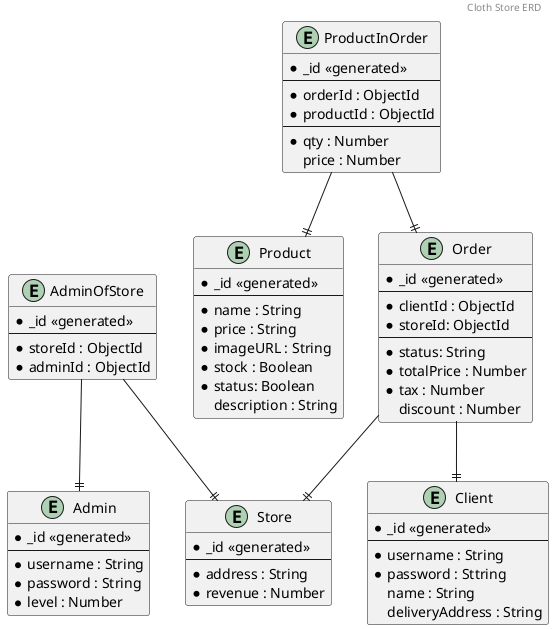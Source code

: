 @startuml Cloth Store ERD

header Cloth Store ERD

entity "Admin" as Admin {
    *_id <<generated>>
    --
    *username : String
    *password : String
    *level : Number
}

entity "Store" as Store {
    *_id <<generated>>
    --
    *address : String
    *revenue : Number
}

entity "Client" as Client {
    *_id <<generated>>
    --
    *username : String
    *password : Sttring
    name : String
    deliveryAddress : String
}

entity "Product" as Product {
    *_id <<generated>>
    --
    *name : String
    *price : String
    *imageURL : String
    *stock : Boolean
    *status: Boolean
    description : String
}

entity "Order" as Order {
    *_id <<generated>>
    --
    *clientId : ObjectId
    *storeId: ObjectId
    --
    *status: String
    *totalPrice : Number
    *tax : Number
    discount : Number
}

entity "AdminOfStore" as AdminOfStore {
    *_id <<generated>>
    --
    *storeId : ObjectId
    *adminId : ObjectId
}

entity "ProductInOrder" as ProductInOrder {
    *_id <<generated>>
    --
    *orderId : ObjectId
    *productId : ObjectId
    --
    *qty : Number
    price : Number
}

AdminOfStore --|| Admin
AdminOfStore --|| Store
Order --|| Client
Order --|| Store
ProductInOrder --|| Order
ProductInOrder --|| Product

@enduml